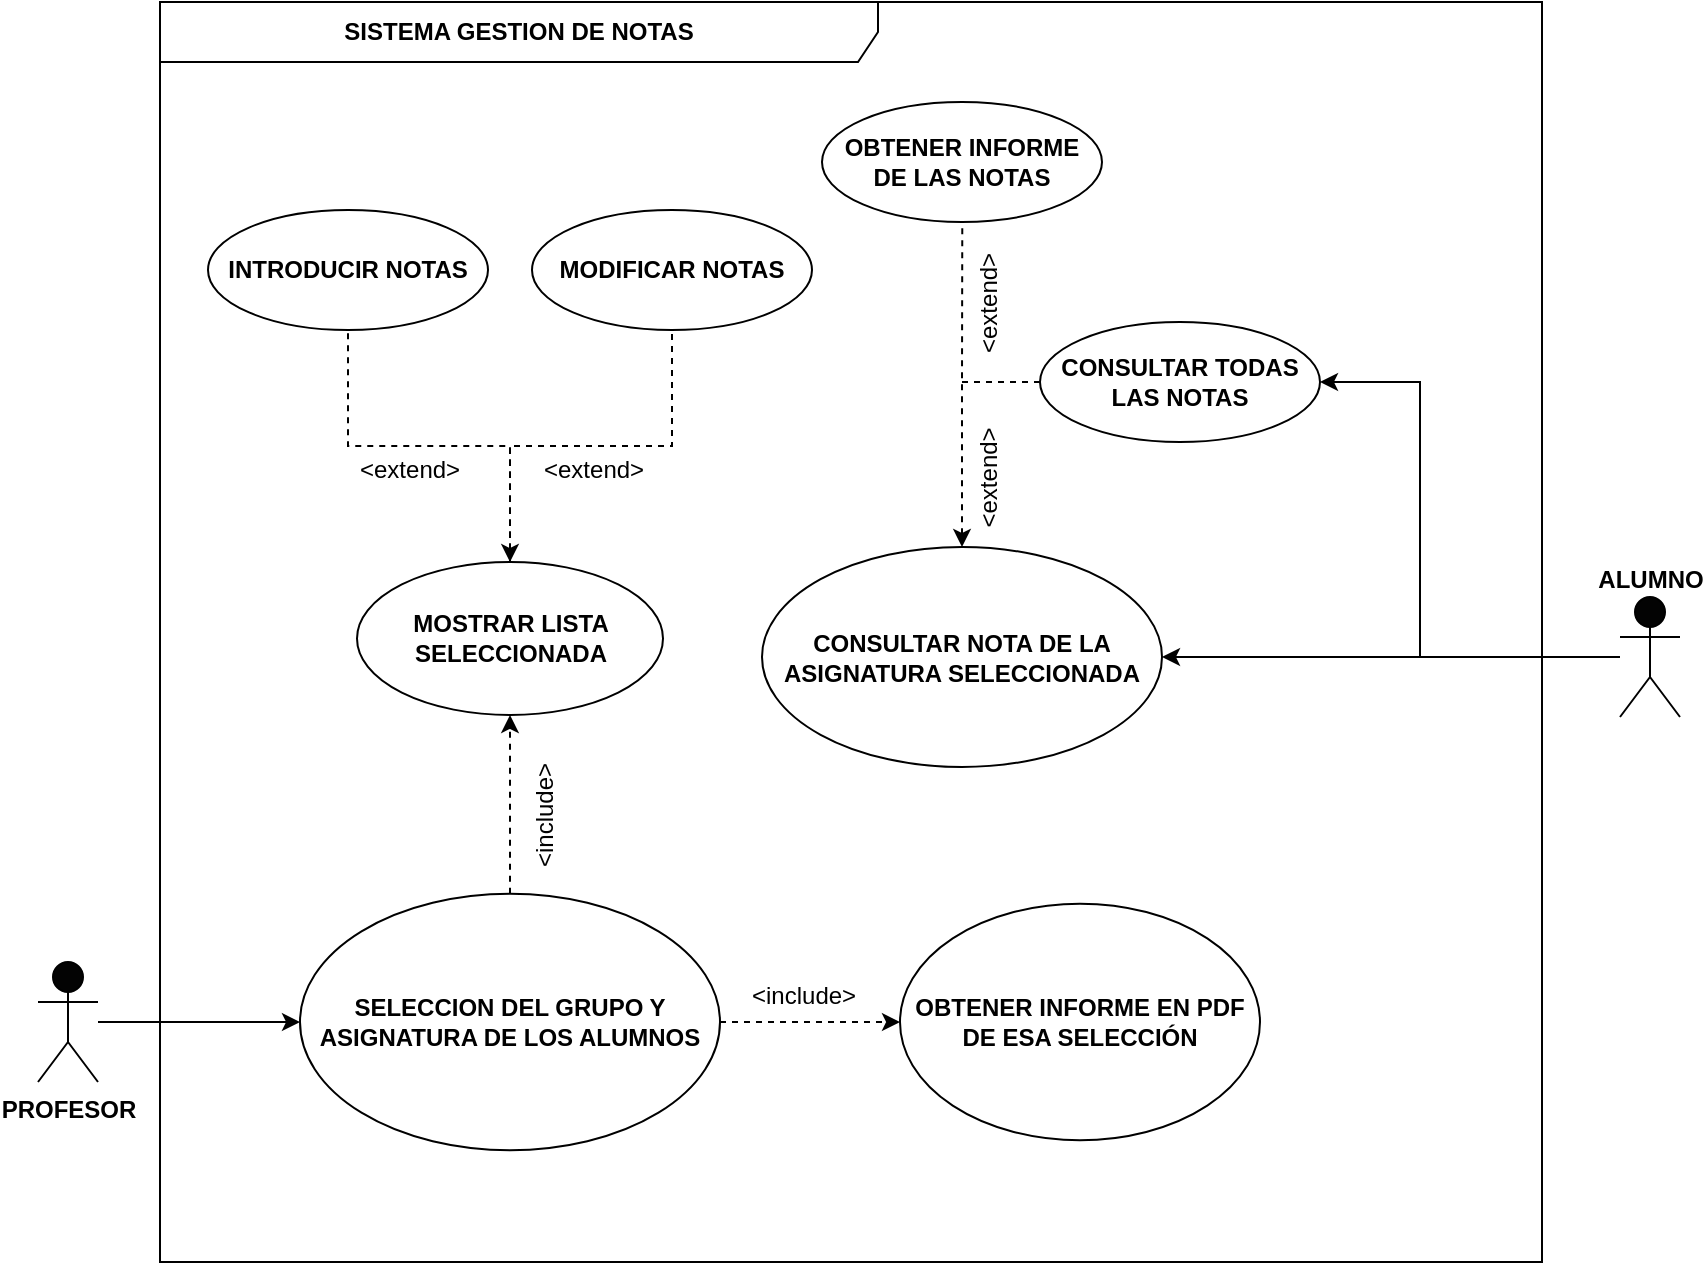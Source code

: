 <mxfile version="24.3.1" type="device">
  <diagram name="Página-1" id="B-rfDfsc8usJR9xFBsmK">
    <mxGraphModel dx="2901" dy="1833" grid="1" gridSize="10" guides="1" tooltips="1" connect="1" arrows="1" fold="1" page="1" pageScale="1" pageWidth="827" pageHeight="1169" math="0" shadow="0">
      <root>
        <mxCell id="0" />
        <mxCell id="1" parent="0" />
        <mxCell id="1yaBVqy4OrG-YKLEsWqV-1" value="&lt;font style=&quot;font-size: 12px;&quot;&gt;&lt;b&gt;SISTEMA GESTION DE NOTAS&lt;/b&gt;&lt;/font&gt;" style="shape=umlFrame;whiteSpace=wrap;html=1;pointerEvents=0;fillColor=default;align=center;width=359;height=30;" vertex="1" parent="1">
          <mxGeometry x="-760" y="-870" width="691" height="630" as="geometry" />
        </mxCell>
        <mxCell id="1yaBVqy4OrG-YKLEsWqV-65" style="edgeStyle=orthogonalEdgeStyle;rounded=0;orthogonalLoop=1;jettySize=auto;html=1;entryX=0;entryY=0.5;entryDx=0;entryDy=0;" edge="1" parent="1" source="1yaBVqy4OrG-YKLEsWqV-5" target="1yaBVqy4OrG-YKLEsWqV-36">
          <mxGeometry relative="1" as="geometry" />
        </mxCell>
        <mxCell id="1yaBVqy4OrG-YKLEsWqV-5" value="&lt;b&gt;PROFESOR&lt;/b&gt;" style="shape=umlActor;verticalLabelPosition=bottom;verticalAlign=top;html=1;fillColor=#030303;" vertex="1" parent="1">
          <mxGeometry x="-821" y="-390" width="30" height="60" as="geometry" />
        </mxCell>
        <mxCell id="1yaBVqy4OrG-YKLEsWqV-53" style="edgeStyle=orthogonalEdgeStyle;rounded=0;orthogonalLoop=1;jettySize=auto;html=1;entryX=1;entryY=0.5;entryDx=0;entryDy=0;" edge="1" parent="1" source="1yaBVqy4OrG-YKLEsWqV-12" target="1yaBVqy4OrG-YKLEsWqV-52">
          <mxGeometry relative="1" as="geometry" />
        </mxCell>
        <mxCell id="1yaBVqy4OrG-YKLEsWqV-54" style="edgeStyle=orthogonalEdgeStyle;rounded=0;orthogonalLoop=1;jettySize=auto;html=1;entryX=1;entryY=0.5;entryDx=0;entryDy=0;" edge="1" parent="1" source="1yaBVqy4OrG-YKLEsWqV-12" target="1yaBVqy4OrG-YKLEsWqV-51">
          <mxGeometry relative="1" as="geometry">
            <Array as="points">
              <mxPoint x="-130" y="-543" />
              <mxPoint x="-130" y="-680" />
            </Array>
          </mxGeometry>
        </mxCell>
        <mxCell id="1yaBVqy4OrG-YKLEsWqV-12" value="&lt;b&gt;ALUMNO&lt;/b&gt;" style="shape=umlActor;verticalLabelPosition=top;verticalAlign=bottom;html=1;strokeColor=default;horizontal=1;labelPosition=center;align=center;fillColor=#030303;" vertex="1" parent="1">
          <mxGeometry x="-30" y="-572.5" width="30" height="60" as="geometry" />
        </mxCell>
        <mxCell id="1yaBVqy4OrG-YKLEsWqV-16" style="edgeStyle=orthogonalEdgeStyle;rounded=0;orthogonalLoop=1;jettySize=auto;html=1;entryX=0.5;entryY=1;entryDx=0;entryDy=0;dashed=1;endArrow=none;endFill=0;startArrow=classic;startFill=1;" edge="1" parent="1" target="1yaBVqy4OrG-YKLEsWqV-19">
          <mxGeometry relative="1" as="geometry">
            <mxPoint x="-305.75" y="-500" as="sourcePoint" />
          </mxGeometry>
        </mxCell>
        <mxCell id="1yaBVqy4OrG-YKLEsWqV-18" style="edgeStyle=orthogonalEdgeStyle;rounded=0;orthogonalLoop=1;jettySize=auto;html=1;entryX=1;entryY=0.5;entryDx=0;entryDy=0;dashed=1;" edge="1" parent="1" target="1yaBVqy4OrG-YKLEsWqV-27">
          <mxGeometry relative="1" as="geometry">
            <mxPoint x="-365.75" y="-603.5" as="sourcePoint" />
          </mxGeometry>
        </mxCell>
        <mxCell id="1yaBVqy4OrG-YKLEsWqV-23" value="&amp;lt;extend&amp;gt;" style="text;strokeColor=none;fillColor=none;align=left;verticalAlign=top;spacingLeft=4;spacingRight=4;overflow=hidden;rotatable=0;points=[[0,0.5],[1,0.5]];portConstraint=eastwest;whiteSpace=wrap;html=1;horizontal=0;fontStyle=0" vertex="1" parent="1">
          <mxGeometry x="-360" y="-760" width="30" height="71.5" as="geometry" />
        </mxCell>
        <mxCell id="1yaBVqy4OrG-YKLEsWqV-38" style="edgeStyle=orthogonalEdgeStyle;rounded=0;orthogonalLoop=1;jettySize=auto;html=1;entryX=0.5;entryY=1;entryDx=0;entryDy=0;dashed=1;" edge="1" parent="1" source="1yaBVqy4OrG-YKLEsWqV-36" target="1yaBVqy4OrG-YKLEsWqV-37">
          <mxGeometry relative="1" as="geometry" />
        </mxCell>
        <mxCell id="1yaBVqy4OrG-YKLEsWqV-41" style="edgeStyle=orthogonalEdgeStyle;rounded=0;orthogonalLoop=1;jettySize=auto;html=1;entryX=0;entryY=0.5;entryDx=0;entryDy=0;dashed=1;" edge="1" parent="1" source="1yaBVqy4OrG-YKLEsWqV-36" target="1yaBVqy4OrG-YKLEsWqV-40">
          <mxGeometry relative="1" as="geometry" />
        </mxCell>
        <mxCell id="1yaBVqy4OrG-YKLEsWqV-36" value="SELECCION DEL GRUPO Y ASIGNATURA DE LOS ALUMNOS" style="ellipse;whiteSpace=wrap;html=1;fontStyle=1" vertex="1" parent="1">
          <mxGeometry x="-690" y="-424.12" width="210" height="128.25" as="geometry" />
        </mxCell>
        <mxCell id="1yaBVqy4OrG-YKLEsWqV-47" style="edgeStyle=orthogonalEdgeStyle;rounded=0;orthogonalLoop=1;jettySize=auto;html=1;entryX=0.5;entryY=1;entryDx=0;entryDy=0;dashed=1;endArrow=none;endFill=0;startArrow=classic;startFill=1;" edge="1" parent="1" source="1yaBVqy4OrG-YKLEsWqV-37" target="1yaBVqy4OrG-YKLEsWqV-43">
          <mxGeometry relative="1" as="geometry" />
        </mxCell>
        <mxCell id="1yaBVqy4OrG-YKLEsWqV-48" style="edgeStyle=orthogonalEdgeStyle;rounded=0;orthogonalLoop=1;jettySize=auto;html=1;entryX=0.5;entryY=1;entryDx=0;entryDy=0;dashed=1;endArrow=none;endFill=0;" edge="1" parent="1" source="1yaBVqy4OrG-YKLEsWqV-37" target="1yaBVqy4OrG-YKLEsWqV-45">
          <mxGeometry relative="1" as="geometry" />
        </mxCell>
        <mxCell id="1yaBVqy4OrG-YKLEsWqV-37" value="MOSTRAR LISTA SELECCIONADA" style="ellipse;whiteSpace=wrap;html=1;fontStyle=1" vertex="1" parent="1">
          <mxGeometry x="-661.5" y="-590" width="153" height="76.5" as="geometry" />
        </mxCell>
        <mxCell id="1yaBVqy4OrG-YKLEsWqV-39" value="&amp;lt;include&amp;gt;" style="text;strokeColor=none;fillColor=none;align=left;verticalAlign=top;spacingLeft=4;spacingRight=4;overflow=hidden;rotatable=0;points=[[0,0.5],[1,0.5]];portConstraint=eastwest;whiteSpace=wrap;html=1;horizontal=0;fontStyle=0" vertex="1" parent="1">
          <mxGeometry x="-582" y="-500" width="30" height="68.5" as="geometry" />
        </mxCell>
        <mxCell id="1yaBVqy4OrG-YKLEsWqV-40" value="OBTENER INFORME EN PDF DE ESA SELECCIÓN" style="ellipse;whiteSpace=wrap;html=1;fontStyle=1" vertex="1" parent="1">
          <mxGeometry x="-390" y="-419.12" width="180" height="118.25" as="geometry" />
        </mxCell>
        <mxCell id="1yaBVqy4OrG-YKLEsWqV-42" value="&amp;lt;include&amp;gt;" style="text;strokeColor=none;fillColor=none;align=left;verticalAlign=top;spacingLeft=4;spacingRight=4;overflow=hidden;rotatable=0;points=[[0,0.5],[1,0.5]];portConstraint=eastwest;whiteSpace=wrap;html=1;fontStyle=0" vertex="1" parent="1">
          <mxGeometry x="-470" y="-387" width="62" height="26" as="geometry" />
        </mxCell>
        <mxCell id="1yaBVqy4OrG-YKLEsWqV-43" value="INTRODUCIR NOTAS" style="ellipse;whiteSpace=wrap;html=1;fontStyle=1" vertex="1" parent="1">
          <mxGeometry x="-736" y="-766" width="140" height="60" as="geometry" />
        </mxCell>
        <mxCell id="1yaBVqy4OrG-YKLEsWqV-45" value="MODIFICAR NOTAS" style="ellipse;whiteSpace=wrap;html=1;fontStyle=1" vertex="1" parent="1">
          <mxGeometry x="-574" y="-766" width="140" height="60" as="geometry" />
        </mxCell>
        <mxCell id="1yaBVqy4OrG-YKLEsWqV-49" value="&amp;lt;extend&amp;gt;" style="text;strokeColor=none;fillColor=none;align=left;verticalAlign=top;spacingLeft=4;spacingRight=4;overflow=hidden;rotatable=0;points=[[0,0.5],[1,0.5]];portConstraint=eastwest;whiteSpace=wrap;html=1;fontStyle=0" vertex="1" parent="1">
          <mxGeometry x="-666" y="-650" width="70" height="26" as="geometry" />
        </mxCell>
        <mxCell id="1yaBVqy4OrG-YKLEsWqV-50" value="&amp;lt;extend&amp;gt;" style="text;strokeColor=none;fillColor=none;align=left;verticalAlign=top;spacingLeft=4;spacingRight=4;overflow=hidden;rotatable=0;points=[[0,0.5],[1,0.5]];portConstraint=eastwest;whiteSpace=wrap;html=1;fontStyle=0" vertex="1" parent="1">
          <mxGeometry x="-574" y="-650" width="70" height="26" as="geometry" />
        </mxCell>
        <mxCell id="1yaBVqy4OrG-YKLEsWqV-64" style="edgeStyle=orthogonalEdgeStyle;rounded=0;orthogonalLoop=1;jettySize=auto;html=1;endArrow=none;endFill=0;dashed=1;" edge="1" parent="1" source="1yaBVqy4OrG-YKLEsWqV-51">
          <mxGeometry relative="1" as="geometry">
            <mxPoint x="-360.0" y="-680" as="targetPoint" />
          </mxGeometry>
        </mxCell>
        <mxCell id="1yaBVqy4OrG-YKLEsWqV-51" value="CONSULTAR TODAS LAS NOTAS" style="ellipse;whiteSpace=wrap;html=1;fontStyle=1" vertex="1" parent="1">
          <mxGeometry x="-320" y="-710" width="140" height="60" as="geometry" />
        </mxCell>
        <mxCell id="1yaBVqy4OrG-YKLEsWqV-52" value="CONSULTAR NOTA DE LA ASIGNATURA SELECCIONADA" style="ellipse;whiteSpace=wrap;html=1;fontStyle=1" vertex="1" parent="1">
          <mxGeometry x="-459" y="-597.5" width="200" height="110" as="geometry" />
        </mxCell>
        <mxCell id="1yaBVqy4OrG-YKLEsWqV-55" value="OBTENER INFORME&lt;div&gt;DE LAS NOTAS&lt;/div&gt;" style="ellipse;whiteSpace=wrap;html=1;fontStyle=1" vertex="1" parent="1">
          <mxGeometry x="-429" y="-820" width="140" height="60" as="geometry" />
        </mxCell>
        <mxCell id="1yaBVqy4OrG-YKLEsWqV-62" value="&amp;lt;extend&amp;gt;" style="text;strokeColor=none;fillColor=none;align=left;verticalAlign=top;spacingLeft=4;spacingRight=4;overflow=hidden;rotatable=0;points=[[0,0.5],[1,0.5]];portConstraint=eastwest;whiteSpace=wrap;html=1;horizontal=0;fontStyle=0" vertex="1" parent="1">
          <mxGeometry x="-360" y="-672.75" width="30" height="71.5" as="geometry" />
        </mxCell>
        <mxCell id="1yaBVqy4OrG-YKLEsWqV-63" style="edgeStyle=orthogonalEdgeStyle;rounded=0;orthogonalLoop=1;jettySize=auto;html=1;entryX=0.501;entryY=1.053;entryDx=0;entryDy=0;entryPerimeter=0;dashed=1;endArrow=none;endFill=0;startArrow=classic;startFill=1;" edge="1" parent="1" source="1yaBVqy4OrG-YKLEsWqV-52" target="1yaBVqy4OrG-YKLEsWqV-55">
          <mxGeometry relative="1" as="geometry" />
        </mxCell>
      </root>
    </mxGraphModel>
  </diagram>
</mxfile>

